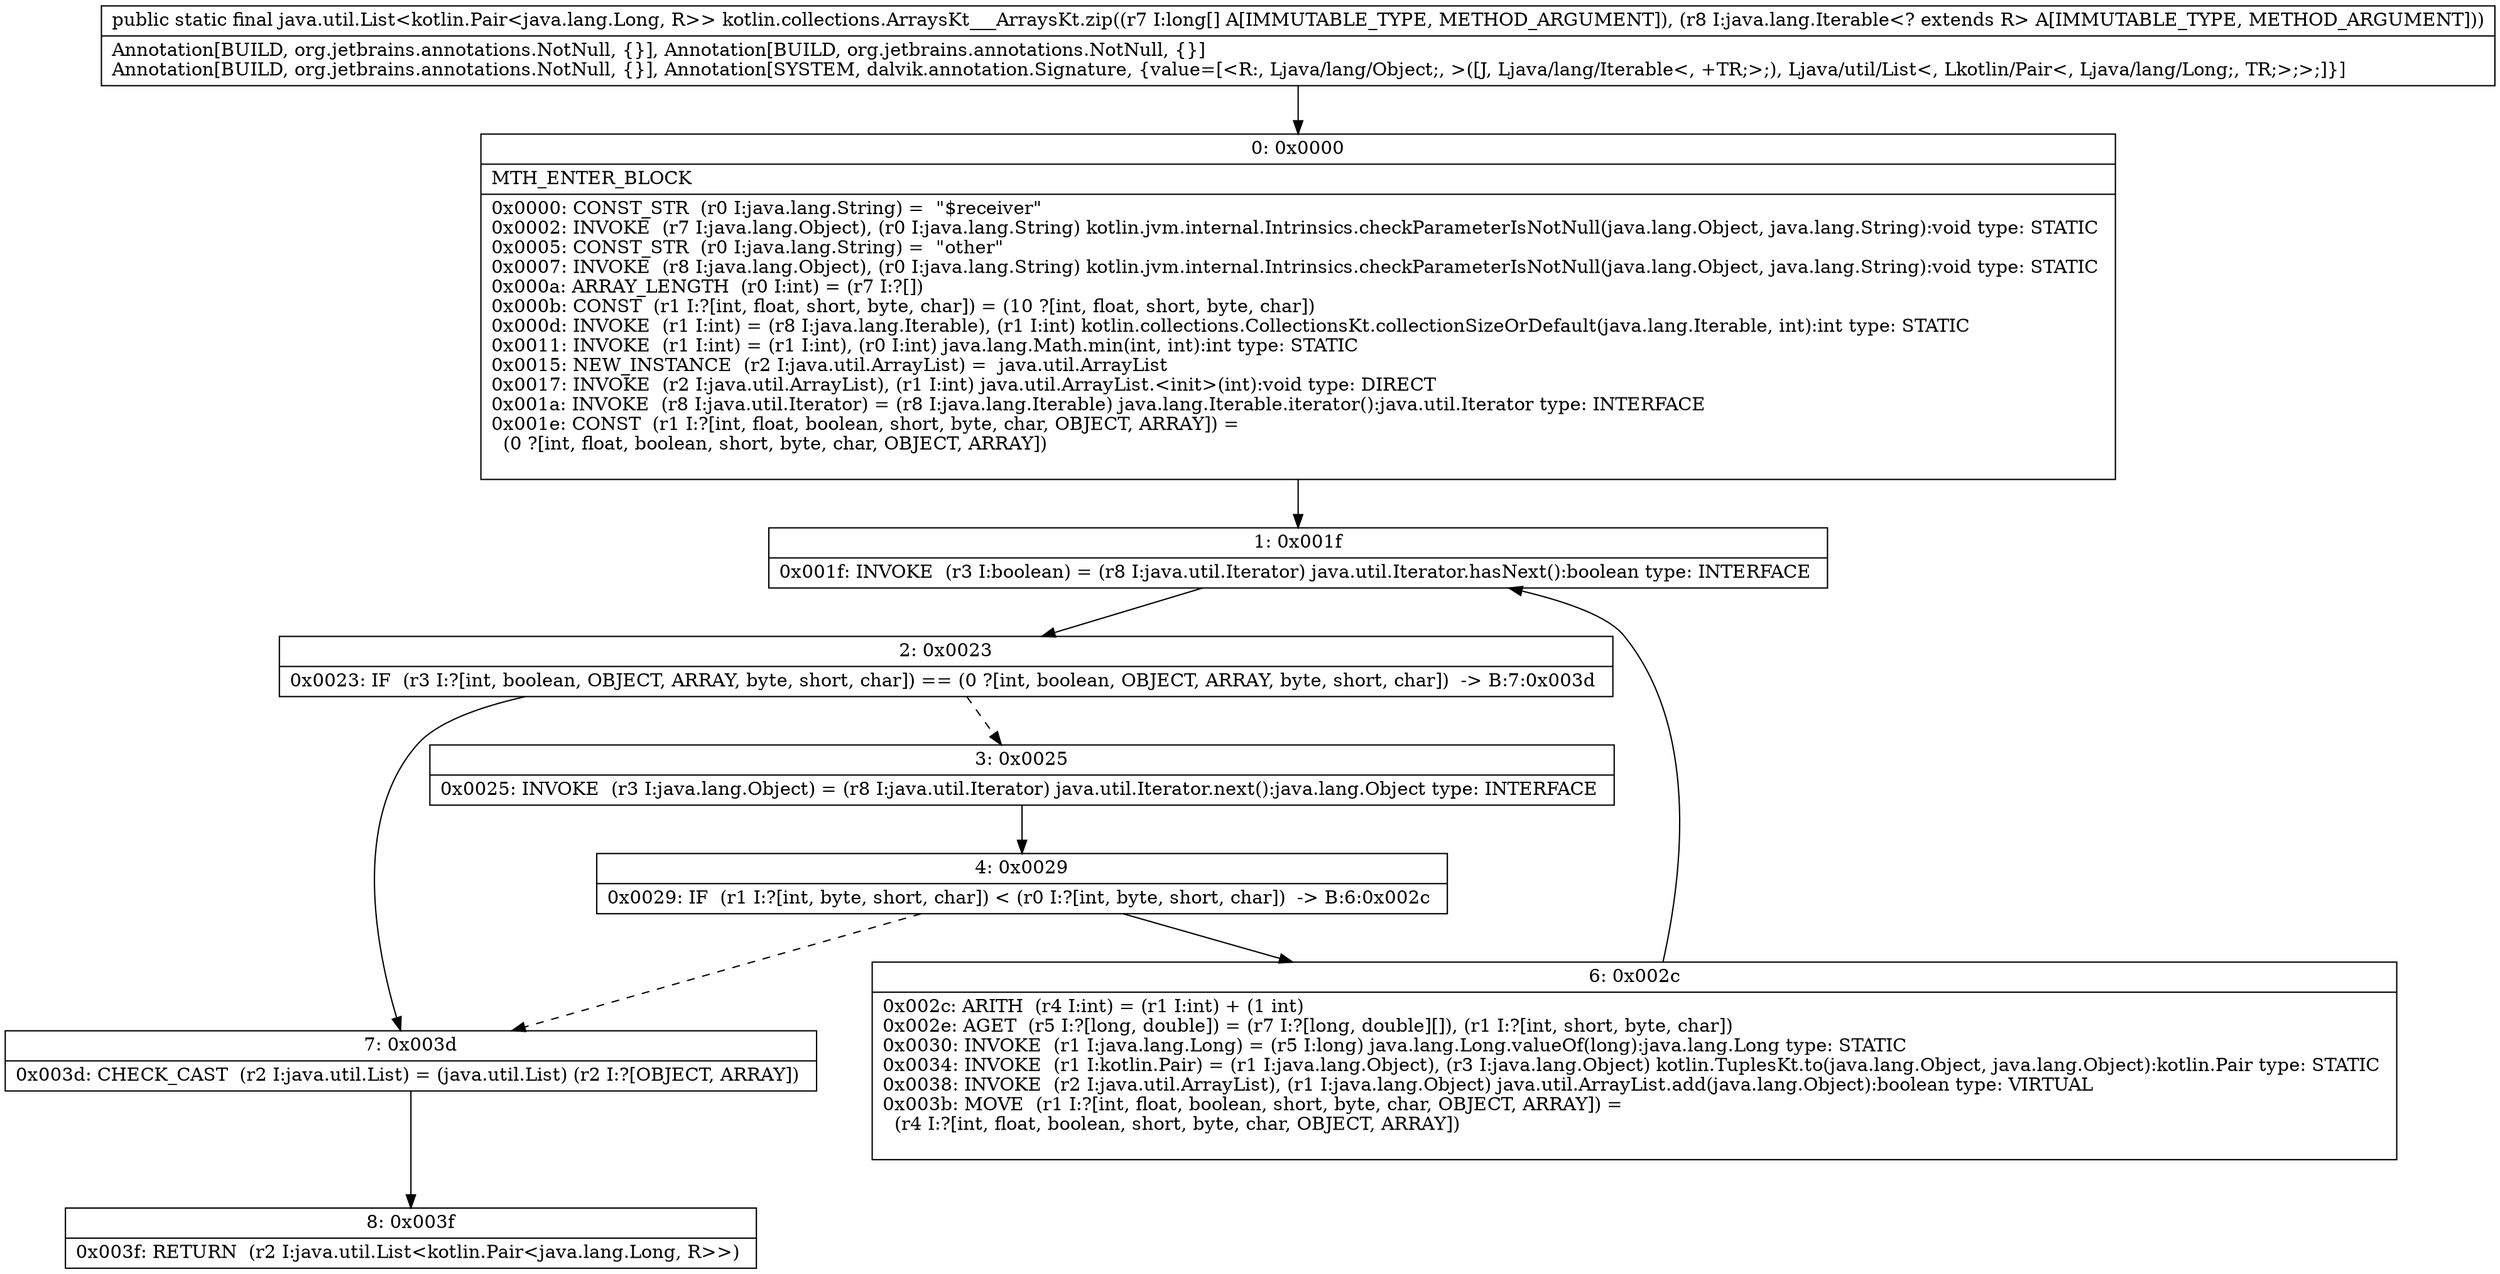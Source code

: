 digraph "CFG forkotlin.collections.ArraysKt___ArraysKt.zip([JLjava\/lang\/Iterable;)Ljava\/util\/List;" {
Node_0 [shape=record,label="{0\:\ 0x0000|MTH_ENTER_BLOCK\l|0x0000: CONST_STR  (r0 I:java.lang.String) =  \"$receiver\" \l0x0002: INVOKE  (r7 I:java.lang.Object), (r0 I:java.lang.String) kotlin.jvm.internal.Intrinsics.checkParameterIsNotNull(java.lang.Object, java.lang.String):void type: STATIC \l0x0005: CONST_STR  (r0 I:java.lang.String) =  \"other\" \l0x0007: INVOKE  (r8 I:java.lang.Object), (r0 I:java.lang.String) kotlin.jvm.internal.Intrinsics.checkParameterIsNotNull(java.lang.Object, java.lang.String):void type: STATIC \l0x000a: ARRAY_LENGTH  (r0 I:int) = (r7 I:?[]) \l0x000b: CONST  (r1 I:?[int, float, short, byte, char]) = (10 ?[int, float, short, byte, char]) \l0x000d: INVOKE  (r1 I:int) = (r8 I:java.lang.Iterable), (r1 I:int) kotlin.collections.CollectionsKt.collectionSizeOrDefault(java.lang.Iterable, int):int type: STATIC \l0x0011: INVOKE  (r1 I:int) = (r1 I:int), (r0 I:int) java.lang.Math.min(int, int):int type: STATIC \l0x0015: NEW_INSTANCE  (r2 I:java.util.ArrayList) =  java.util.ArrayList \l0x0017: INVOKE  (r2 I:java.util.ArrayList), (r1 I:int) java.util.ArrayList.\<init\>(int):void type: DIRECT \l0x001a: INVOKE  (r8 I:java.util.Iterator) = (r8 I:java.lang.Iterable) java.lang.Iterable.iterator():java.util.Iterator type: INTERFACE \l0x001e: CONST  (r1 I:?[int, float, boolean, short, byte, char, OBJECT, ARRAY]) = \l  (0 ?[int, float, boolean, short, byte, char, OBJECT, ARRAY])\l \l}"];
Node_1 [shape=record,label="{1\:\ 0x001f|0x001f: INVOKE  (r3 I:boolean) = (r8 I:java.util.Iterator) java.util.Iterator.hasNext():boolean type: INTERFACE \l}"];
Node_2 [shape=record,label="{2\:\ 0x0023|0x0023: IF  (r3 I:?[int, boolean, OBJECT, ARRAY, byte, short, char]) == (0 ?[int, boolean, OBJECT, ARRAY, byte, short, char])  \-\> B:7:0x003d \l}"];
Node_3 [shape=record,label="{3\:\ 0x0025|0x0025: INVOKE  (r3 I:java.lang.Object) = (r8 I:java.util.Iterator) java.util.Iterator.next():java.lang.Object type: INTERFACE \l}"];
Node_4 [shape=record,label="{4\:\ 0x0029|0x0029: IF  (r1 I:?[int, byte, short, char]) \< (r0 I:?[int, byte, short, char])  \-\> B:6:0x002c \l}"];
Node_6 [shape=record,label="{6\:\ 0x002c|0x002c: ARITH  (r4 I:int) = (r1 I:int) + (1 int) \l0x002e: AGET  (r5 I:?[long, double]) = (r7 I:?[long, double][]), (r1 I:?[int, short, byte, char]) \l0x0030: INVOKE  (r1 I:java.lang.Long) = (r5 I:long) java.lang.Long.valueOf(long):java.lang.Long type: STATIC \l0x0034: INVOKE  (r1 I:kotlin.Pair) = (r1 I:java.lang.Object), (r3 I:java.lang.Object) kotlin.TuplesKt.to(java.lang.Object, java.lang.Object):kotlin.Pair type: STATIC \l0x0038: INVOKE  (r2 I:java.util.ArrayList), (r1 I:java.lang.Object) java.util.ArrayList.add(java.lang.Object):boolean type: VIRTUAL \l0x003b: MOVE  (r1 I:?[int, float, boolean, short, byte, char, OBJECT, ARRAY]) = \l  (r4 I:?[int, float, boolean, short, byte, char, OBJECT, ARRAY])\l \l}"];
Node_7 [shape=record,label="{7\:\ 0x003d|0x003d: CHECK_CAST  (r2 I:java.util.List) = (java.util.List) (r2 I:?[OBJECT, ARRAY]) \l}"];
Node_8 [shape=record,label="{8\:\ 0x003f|0x003f: RETURN  (r2 I:java.util.List\<kotlin.Pair\<java.lang.Long, R\>\>) \l}"];
MethodNode[shape=record,label="{public static final java.util.List\<kotlin.Pair\<java.lang.Long, R\>\> kotlin.collections.ArraysKt___ArraysKt.zip((r7 I:long[] A[IMMUTABLE_TYPE, METHOD_ARGUMENT]), (r8 I:java.lang.Iterable\<? extends R\> A[IMMUTABLE_TYPE, METHOD_ARGUMENT]))  | Annotation[BUILD, org.jetbrains.annotations.NotNull, \{\}], Annotation[BUILD, org.jetbrains.annotations.NotNull, \{\}]\lAnnotation[BUILD, org.jetbrains.annotations.NotNull, \{\}], Annotation[SYSTEM, dalvik.annotation.Signature, \{value=[\<R:, Ljava\/lang\/Object;, \>([J, Ljava\/lang\/Iterable\<, +TR;\>;), Ljava\/util\/List\<, Lkotlin\/Pair\<, Ljava\/lang\/Long;, TR;\>;\>;]\}]\l}"];
MethodNode -> Node_0;
Node_0 -> Node_1;
Node_1 -> Node_2;
Node_2 -> Node_3[style=dashed];
Node_2 -> Node_7;
Node_3 -> Node_4;
Node_4 -> Node_6;
Node_4 -> Node_7[style=dashed];
Node_6 -> Node_1;
Node_7 -> Node_8;
}

